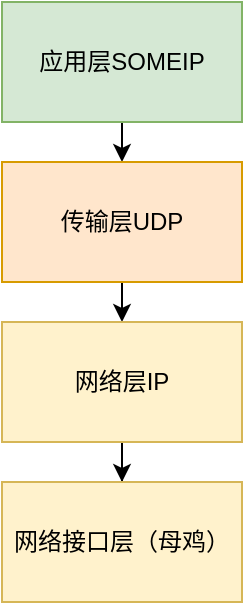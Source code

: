 <mxfile version="22.0.5" type="github">
  <diagram name="第 1 页" id="t0qDNlcdImVrv7-gOnrP">
    <mxGraphModel dx="1034" dy="600" grid="1" gridSize="10" guides="1" tooltips="1" connect="1" arrows="1" fold="1" page="1" pageScale="1" pageWidth="827" pageHeight="1169" math="0" shadow="0">
      <root>
        <mxCell id="0" />
        <mxCell id="1" parent="0" />
        <mxCell id="RQant5lzru7LfX8wORix-4" style="edgeStyle=orthogonalEdgeStyle;rounded=0;orthogonalLoop=1;jettySize=auto;html=1;exitX=0.5;exitY=1;exitDx=0;exitDy=0;entryX=0.5;entryY=0;entryDx=0;entryDy=0;" edge="1" parent="1" source="RQant5lzru7LfX8wORix-1" target="RQant5lzru7LfX8wORix-2">
          <mxGeometry relative="1" as="geometry" />
        </mxCell>
        <mxCell id="RQant5lzru7LfX8wORix-1" value="应用层SOMEIP" style="rounded=0;whiteSpace=wrap;html=1;fillColor=#d5e8d4;strokeColor=#82b366;" vertex="1" parent="1">
          <mxGeometry x="200" y="160" width="120" height="60" as="geometry" />
        </mxCell>
        <mxCell id="RQant5lzru7LfX8wORix-5" style="edgeStyle=orthogonalEdgeStyle;rounded=0;orthogonalLoop=1;jettySize=auto;html=1;exitX=0.5;exitY=1;exitDx=0;exitDy=0;entryX=0.5;entryY=0;entryDx=0;entryDy=0;" edge="1" parent="1" source="RQant5lzru7LfX8wORix-2" target="RQant5lzru7LfX8wORix-3">
          <mxGeometry relative="1" as="geometry" />
        </mxCell>
        <mxCell id="RQant5lzru7LfX8wORix-2" value="传输层UDP" style="rounded=0;whiteSpace=wrap;html=1;fillColor=#ffe6cc;strokeColor=#d79b00;" vertex="1" parent="1">
          <mxGeometry x="200" y="240" width="120" height="60" as="geometry" />
        </mxCell>
        <mxCell id="RQant5lzru7LfX8wORix-7" style="edgeStyle=orthogonalEdgeStyle;rounded=0;orthogonalLoop=1;jettySize=auto;html=1;exitX=0.5;exitY=1;exitDx=0;exitDy=0;" edge="1" parent="1" source="RQant5lzru7LfX8wORix-3" target="RQant5lzru7LfX8wORix-6">
          <mxGeometry relative="1" as="geometry" />
        </mxCell>
        <mxCell id="RQant5lzru7LfX8wORix-3" value="网络层IP" style="rounded=0;whiteSpace=wrap;html=1;fillColor=#fff2cc;strokeColor=#d6b656;" vertex="1" parent="1">
          <mxGeometry x="200" y="320" width="120" height="60" as="geometry" />
        </mxCell>
        <mxCell id="RQant5lzru7LfX8wORix-6" value="网络接口层（母鸡）" style="rounded=0;whiteSpace=wrap;html=1;fillColor=#fff2cc;strokeColor=#d6b656;" vertex="1" parent="1">
          <mxGeometry x="200" y="400" width="120" height="60" as="geometry" />
        </mxCell>
      </root>
    </mxGraphModel>
  </diagram>
</mxfile>
